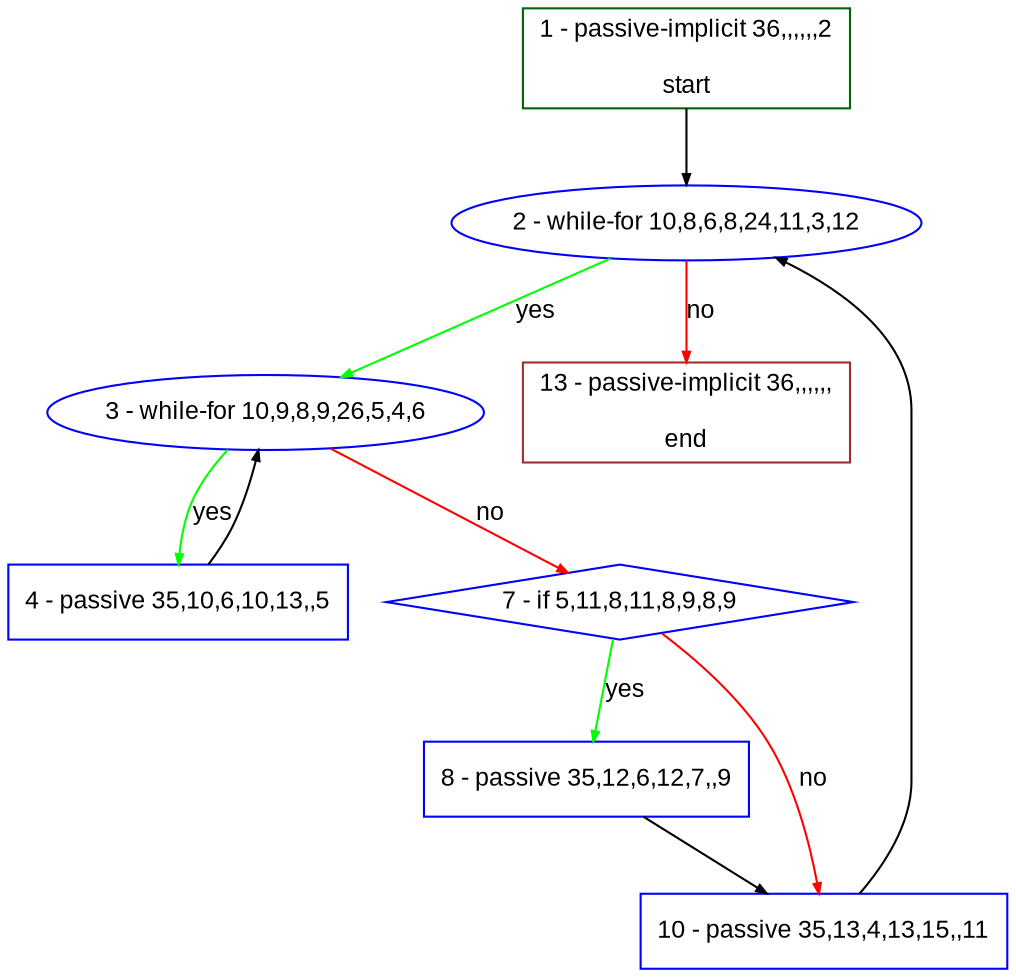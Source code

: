 digraph "" {
  graph [bgcolor="white", fillcolor="#FFFFCC", pack="true", packmode="clust", fontname="Arial", label="", fontsize="12", compound="true", style="rounded,filled"];
  node [node_initialized="no", fillcolor="white", fontname="Arial", label="", color="grey", fontsize="12", fixedsize="false", compound="true", shape="rectangle", style="filled"];
  edge [arrowtail="none", lhead="", fontcolor="black", fontname="Arial", label="", color="black", fontsize="12", arrowhead="normal", arrowsize="0.5", compound="true", ltail="", dir="forward"];
  __N1 [fillcolor="#ffffff", label="2 - while-for 10,8,6,8,24,11,3,12", color="#0000ff", shape="oval", style="filled"];
  __N2 [fillcolor="#ffffff", label="1 - passive-implicit 36,,,,,,2\n\nstart", color="#006400", shape="box", style="filled"];
  __N3 [fillcolor="#ffffff", label="3 - while-for 10,9,8,9,26,5,4,6", color="#0000ff", shape="oval", style="filled"];
  __N4 [fillcolor="#ffffff", label="13 - passive-implicit 36,,,,,,\n\nend", color="#a52a2a", shape="box", style="filled"];
  __N5 [fillcolor="#ffffff", label="4 - passive 35,10,6,10,13,,5", color="#0000ff", shape="box", style="filled"];
  __N6 [fillcolor="#ffffff", label="7 - if 5,11,8,11,8,9,8,9", color="#0000ff", shape="diamond", style="filled"];
  __N7 [fillcolor="#ffffff", label="8 - passive 35,12,6,12,7,,9", color="#0000ff", shape="box", style="filled"];
  __N8 [fillcolor="#ffffff", label="10 - passive 35,13,4,13,15,,11", color="#0000ff", shape="box", style="filled"];
  __N2 -> __N1 [arrowtail="none", color="#000000", label="", arrowhead="normal", dir="forward"];
  __N1 -> __N3 [arrowtail="none", color="#00ff00", label="yes", arrowhead="normal", dir="forward"];
  __N1 -> __N4 [arrowtail="none", color="#ff0000", label="no", arrowhead="normal", dir="forward"];
  __N3 -> __N5 [arrowtail="none", color="#00ff00", label="yes", arrowhead="normal", dir="forward"];
  __N5 -> __N3 [arrowtail="none", color="#000000", label="", arrowhead="normal", dir="forward"];
  __N3 -> __N6 [arrowtail="none", color="#ff0000", label="no", arrowhead="normal", dir="forward"];
  __N6 -> __N7 [arrowtail="none", color="#00ff00", label="yes", arrowhead="normal", dir="forward"];
  __N6 -> __N8 [arrowtail="none", color="#ff0000", label="no", arrowhead="normal", dir="forward"];
  __N7 -> __N8 [arrowtail="none", color="#000000", label="", arrowhead="normal", dir="forward"];
  __N8 -> __N1 [arrowtail="none", color="#000000", label="", arrowhead="normal", dir="forward"];
}
